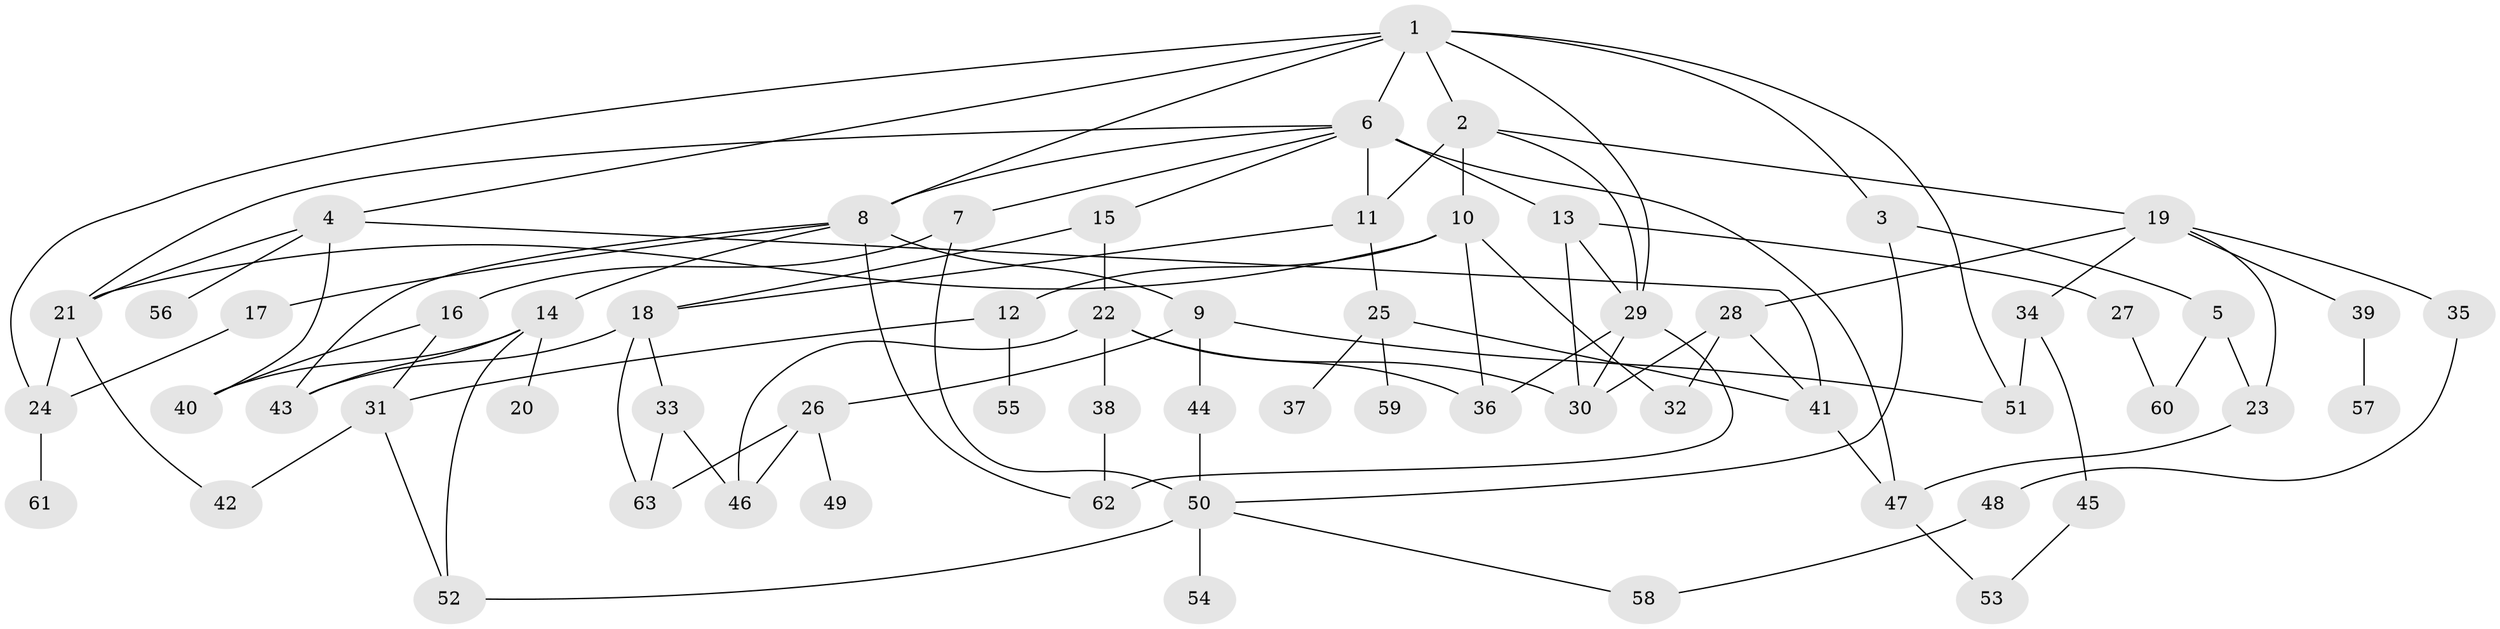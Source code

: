 // original degree distribution, {5: 0.104, 4: 0.12, 6: 0.032, 3: 0.192, 7: 0.008, 2: 0.336, 1: 0.208}
// Generated by graph-tools (version 1.1) at 2025/49/03/04/25 22:49:00]
// undirected, 63 vertices, 103 edges
graph export_dot {
  node [color=gray90,style=filled];
  1;
  2;
  3;
  4;
  5;
  6;
  7;
  8;
  9;
  10;
  11;
  12;
  13;
  14;
  15;
  16;
  17;
  18;
  19;
  20;
  21;
  22;
  23;
  24;
  25;
  26;
  27;
  28;
  29;
  30;
  31;
  32;
  33;
  34;
  35;
  36;
  37;
  38;
  39;
  40;
  41;
  42;
  43;
  44;
  45;
  46;
  47;
  48;
  49;
  50;
  51;
  52;
  53;
  54;
  55;
  56;
  57;
  58;
  59;
  60;
  61;
  62;
  63;
  1 -- 2 [weight=1.0];
  1 -- 3 [weight=1.0];
  1 -- 4 [weight=1.0];
  1 -- 6 [weight=1.0];
  1 -- 8 [weight=1.0];
  1 -- 24 [weight=1.0];
  1 -- 29 [weight=1.0];
  1 -- 51 [weight=1.0];
  2 -- 10 [weight=1.0];
  2 -- 11 [weight=1.0];
  2 -- 19 [weight=1.0];
  2 -- 29 [weight=1.0];
  3 -- 5 [weight=1.0];
  3 -- 50 [weight=1.0];
  4 -- 21 [weight=1.0];
  4 -- 40 [weight=1.0];
  4 -- 41 [weight=1.0];
  4 -- 56 [weight=1.0];
  5 -- 23 [weight=1.0];
  5 -- 60 [weight=1.0];
  6 -- 7 [weight=1.0];
  6 -- 8 [weight=1.0];
  6 -- 11 [weight=1.0];
  6 -- 13 [weight=2.0];
  6 -- 15 [weight=1.0];
  6 -- 21 [weight=1.0];
  6 -- 47 [weight=1.0];
  7 -- 16 [weight=1.0];
  7 -- 50 [weight=1.0];
  8 -- 9 [weight=1.0];
  8 -- 14 [weight=1.0];
  8 -- 17 [weight=1.0];
  8 -- 43 [weight=1.0];
  8 -- 62 [weight=1.0];
  9 -- 26 [weight=1.0];
  9 -- 44 [weight=1.0];
  9 -- 51 [weight=1.0];
  10 -- 12 [weight=1.0];
  10 -- 21 [weight=1.0];
  10 -- 32 [weight=1.0];
  10 -- 36 [weight=1.0];
  11 -- 18 [weight=1.0];
  11 -- 25 [weight=1.0];
  12 -- 31 [weight=1.0];
  12 -- 55 [weight=1.0];
  13 -- 27 [weight=2.0];
  13 -- 29 [weight=1.0];
  13 -- 30 [weight=1.0];
  14 -- 20 [weight=1.0];
  14 -- 40 [weight=1.0];
  14 -- 43 [weight=1.0];
  14 -- 52 [weight=1.0];
  15 -- 18 [weight=1.0];
  15 -- 22 [weight=1.0];
  16 -- 31 [weight=1.0];
  16 -- 40 [weight=1.0];
  17 -- 24 [weight=1.0];
  18 -- 33 [weight=1.0];
  18 -- 43 [weight=3.0];
  18 -- 63 [weight=1.0];
  19 -- 23 [weight=1.0];
  19 -- 28 [weight=1.0];
  19 -- 34 [weight=1.0];
  19 -- 35 [weight=1.0];
  19 -- 39 [weight=1.0];
  21 -- 24 [weight=1.0];
  21 -- 42 [weight=1.0];
  22 -- 30 [weight=1.0];
  22 -- 36 [weight=1.0];
  22 -- 38 [weight=1.0];
  22 -- 46 [weight=1.0];
  23 -- 47 [weight=1.0];
  24 -- 61 [weight=1.0];
  25 -- 37 [weight=1.0];
  25 -- 41 [weight=1.0];
  25 -- 59 [weight=1.0];
  26 -- 46 [weight=1.0];
  26 -- 49 [weight=1.0];
  26 -- 63 [weight=1.0];
  27 -- 60 [weight=1.0];
  28 -- 30 [weight=1.0];
  28 -- 32 [weight=1.0];
  28 -- 41 [weight=1.0];
  29 -- 30 [weight=1.0];
  29 -- 36 [weight=1.0];
  29 -- 62 [weight=1.0];
  31 -- 42 [weight=1.0];
  31 -- 52 [weight=1.0];
  33 -- 46 [weight=1.0];
  33 -- 63 [weight=1.0];
  34 -- 45 [weight=1.0];
  34 -- 51 [weight=1.0];
  35 -- 48 [weight=1.0];
  38 -- 62 [weight=1.0];
  39 -- 57 [weight=1.0];
  41 -- 47 [weight=1.0];
  44 -- 50 [weight=1.0];
  45 -- 53 [weight=1.0];
  47 -- 53 [weight=1.0];
  48 -- 58 [weight=1.0];
  50 -- 52 [weight=1.0];
  50 -- 54 [weight=1.0];
  50 -- 58 [weight=1.0];
}
